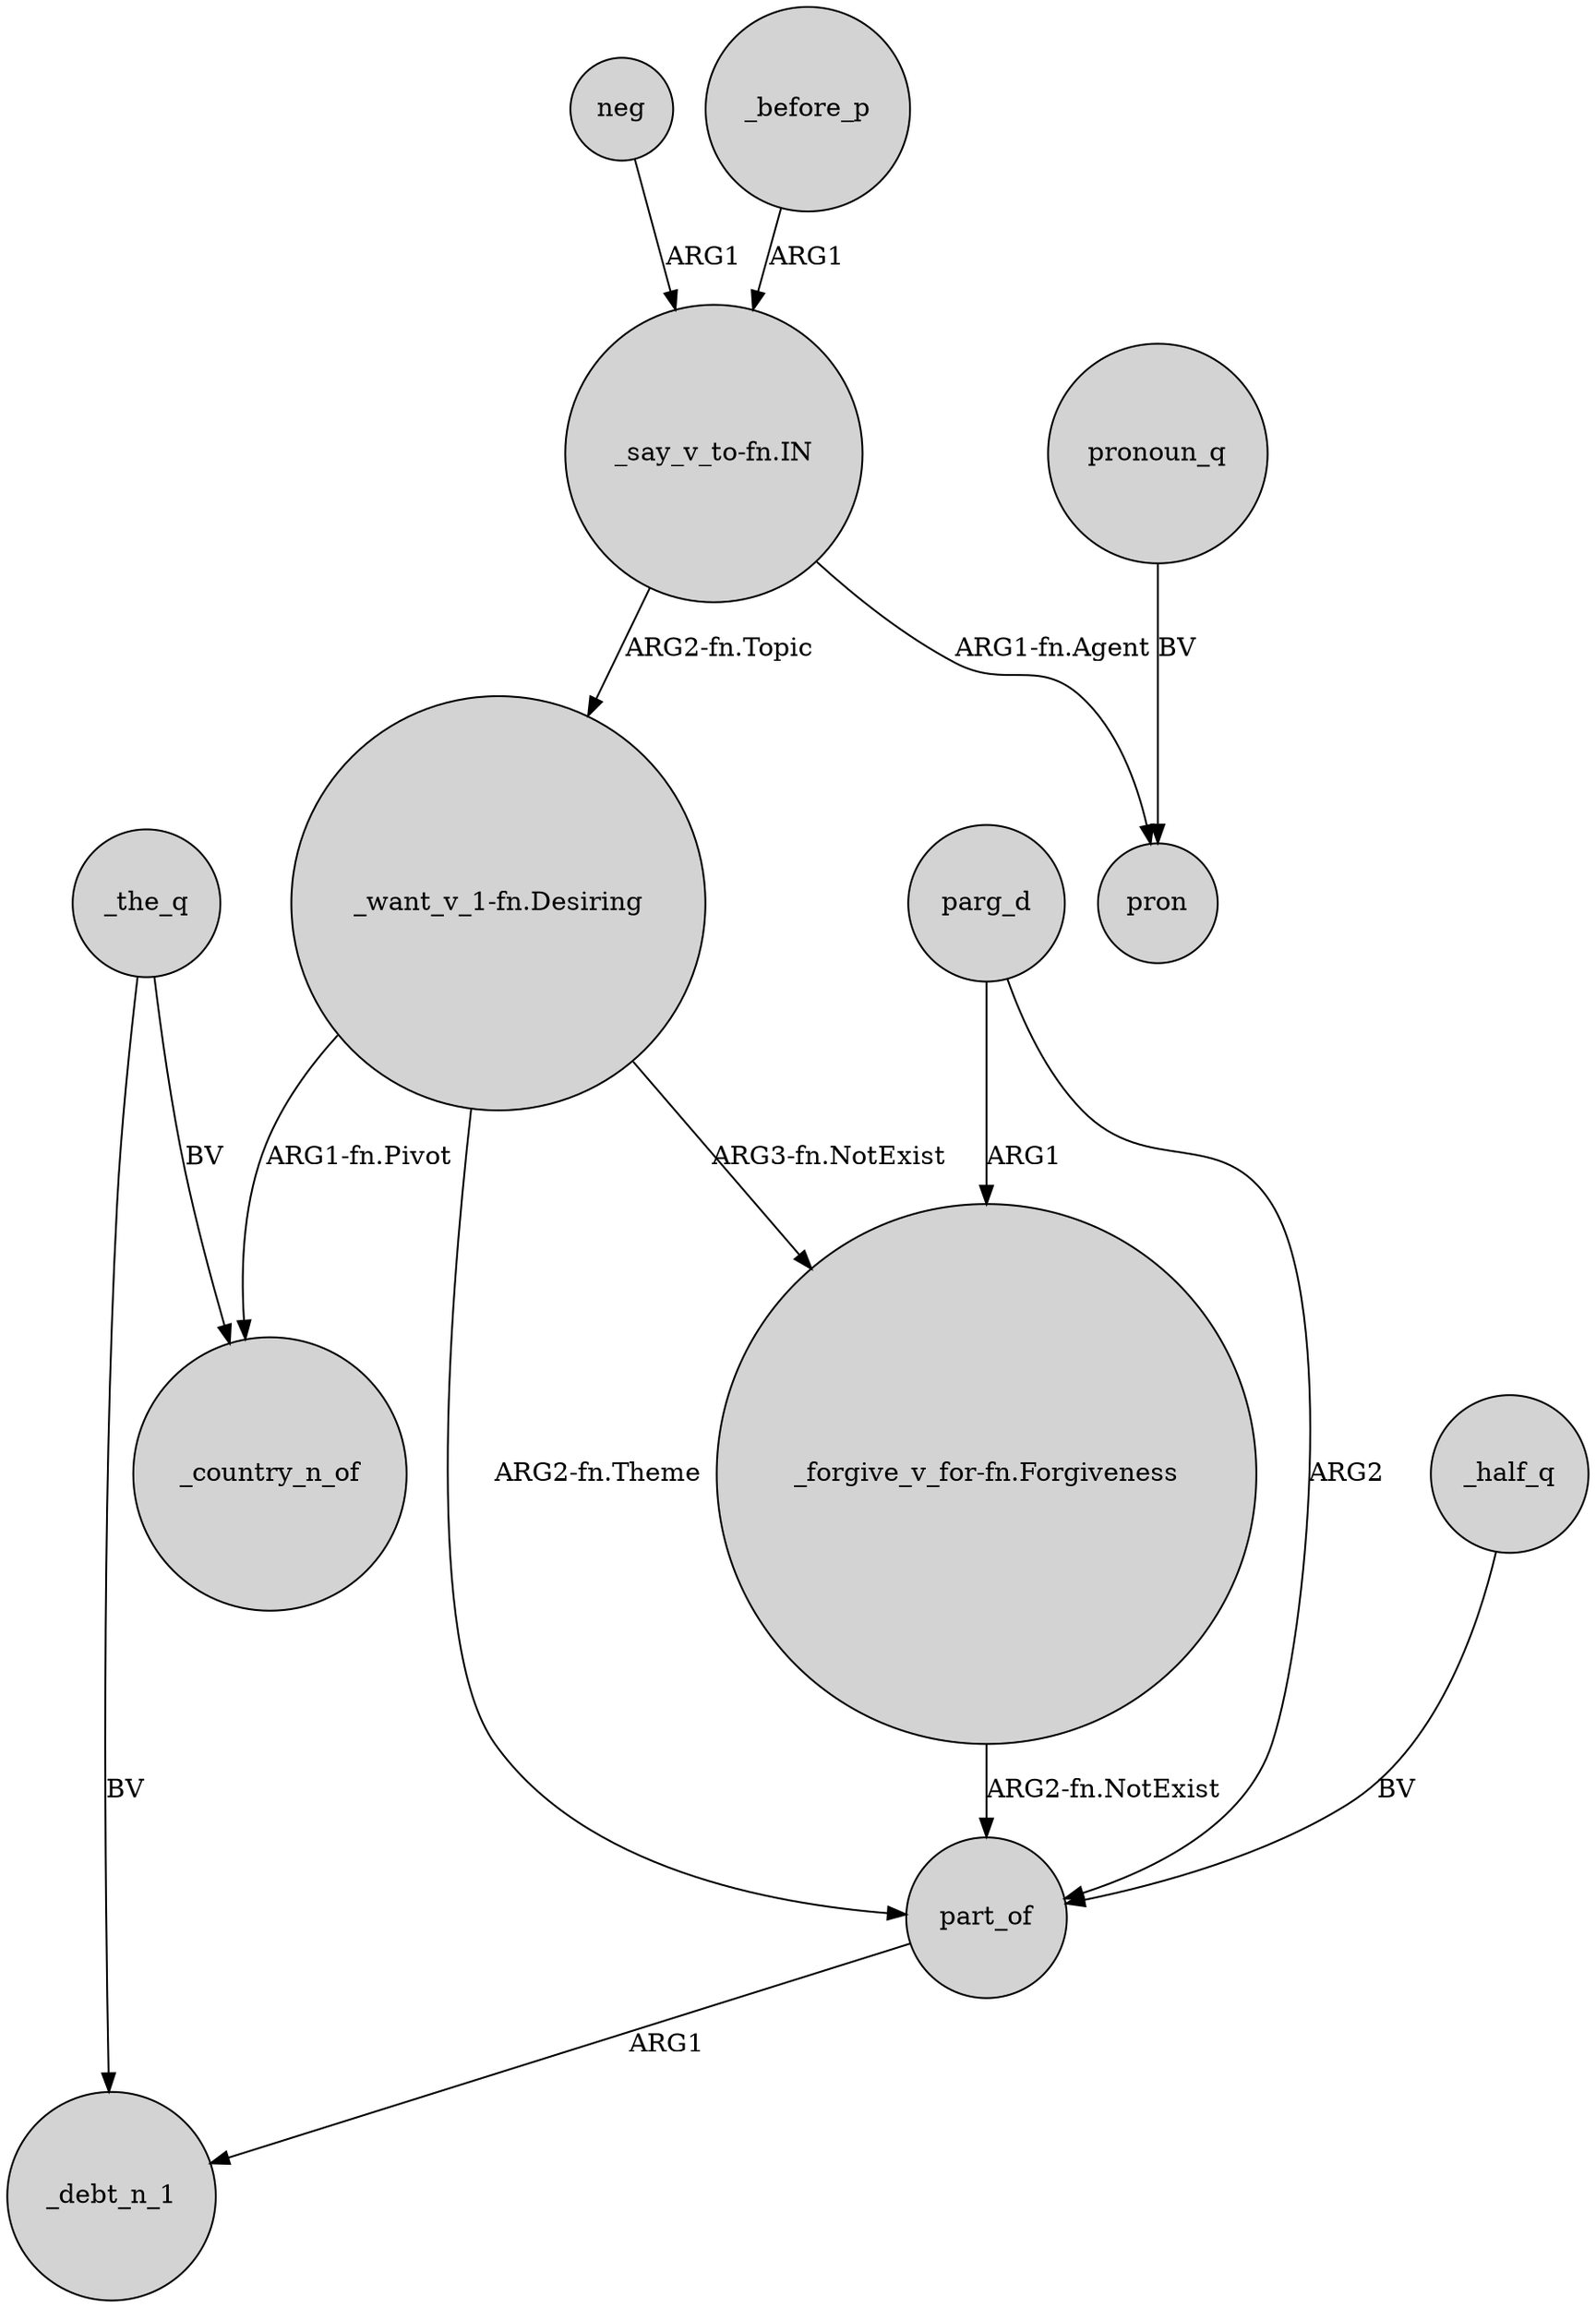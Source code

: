 digraph {
	node [shape=circle style=filled]
	_the_q -> _country_n_of [label=BV]
	neg -> "_say_v_to-fn.IN" [label=ARG1]
	_before_p -> "_say_v_to-fn.IN" [label=ARG1]
	"_want_v_1-fn.Desiring" -> _country_n_of [label="ARG1-fn.Pivot"]
	"_want_v_1-fn.Desiring" -> part_of [label="ARG2-fn.Theme"]
	"_say_v_to-fn.IN" -> "_want_v_1-fn.Desiring" [label="ARG2-fn.Topic"]
	parg_d -> "_forgive_v_for-fn.Forgiveness" [label=ARG1]
	parg_d -> part_of [label=ARG2]
	"_want_v_1-fn.Desiring" -> "_forgive_v_for-fn.Forgiveness" [label="ARG3-fn.NotExist"]
	_half_q -> part_of [label=BV]
	"_forgive_v_for-fn.Forgiveness" -> part_of [label="ARG2-fn.NotExist"]
	part_of -> _debt_n_1 [label=ARG1]
	_the_q -> _debt_n_1 [label=BV]
	"_say_v_to-fn.IN" -> pron [label="ARG1-fn.Agent"]
	pronoun_q -> pron [label=BV]
}
